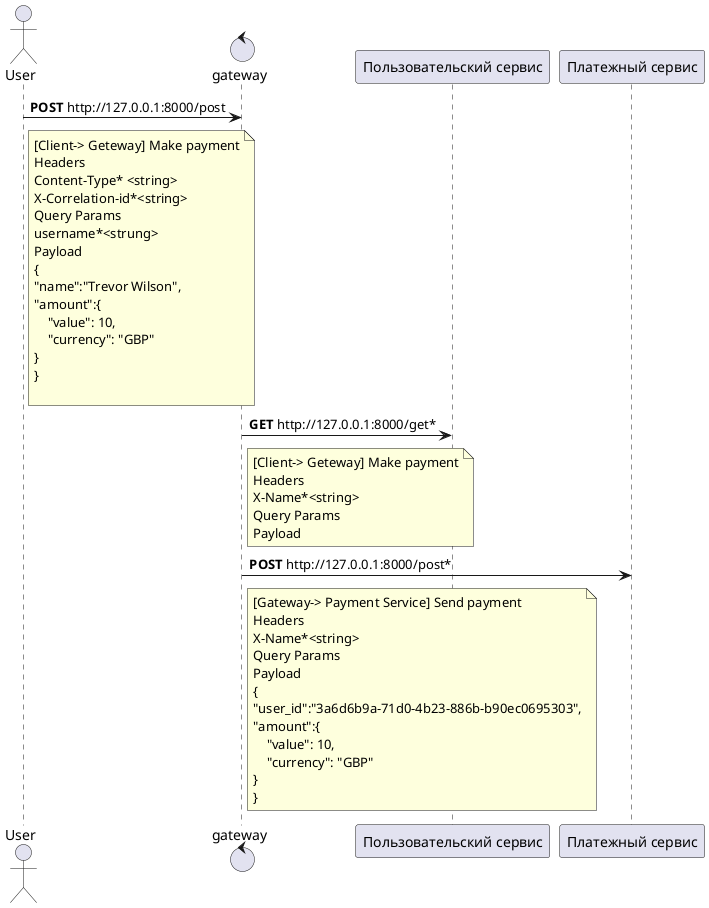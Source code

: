 @startuml
'https://plantuml.com/sequence-diagram

actor User
control gateway
participant "Пользовательский сервис" as userService
participant "Платежный сервис" as paymentService
User -> gateway: **POST** http://127.0.0.1:8000/post
note  right of User
[Client-> Geteway] Make payment
Headers
Content-Type* <string>
X-Correlation-id*<string>
Query Params
username*<strung>
Payload
{
"name":"Trevor Wilson",
"amount":{
    "value": 10,
    "currency": "GBP"
}
}

end note
gateway -> userService: **GET** http://127.0.0.1:8000/get*
note  right of gateway
[Client-> Geteway] Make payment
Headers
X-Name*<string>
Query Params
Payload
end note

gateway -> paymentService: **POST** http://127.0.0.1:8000/post*
note  right of gateway
[Gateway-> Payment Service] Send payment
Headers
X-Name*<string>
Query Params
Payload
{
"user_id":"3a6d6b9a-71d0-4b23-886b-b90ec0695303",
"amount":{
    "value": 10,
    "currency": "GBP"
}
}
end note

@enduml